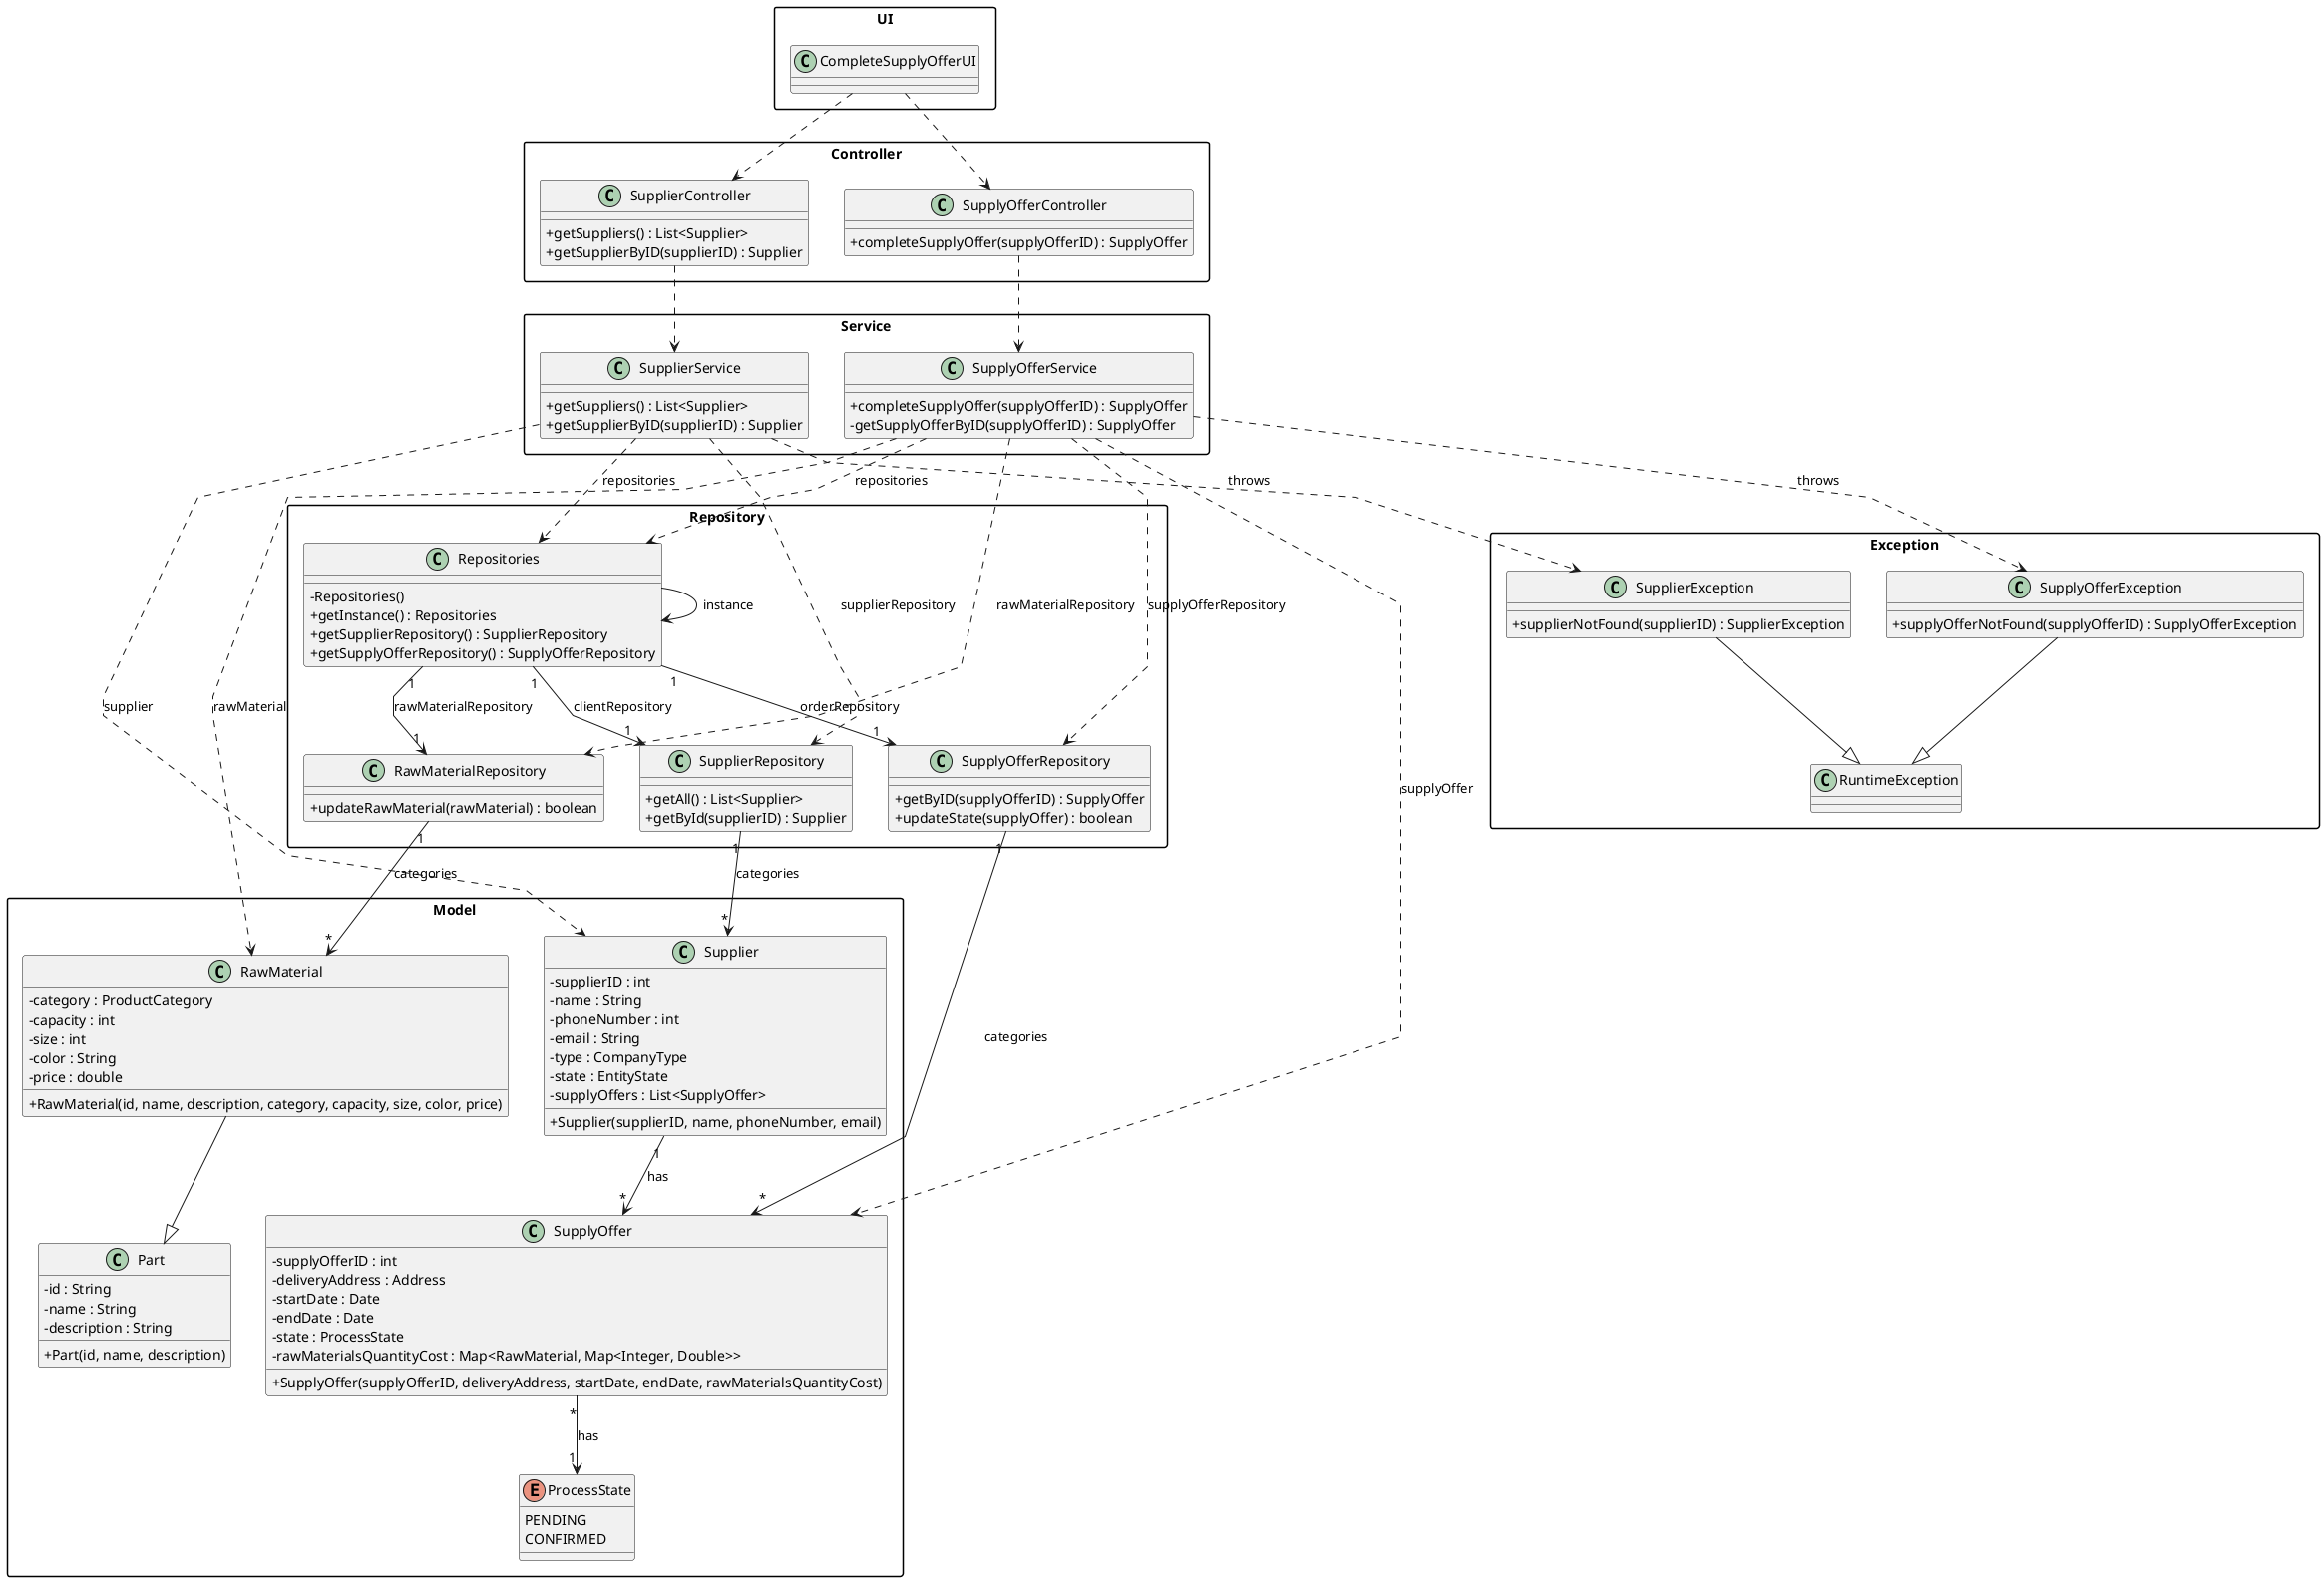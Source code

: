 @startuml
skinparam packageStyle rectangle
skinparam shadowing false
skinparam linetype polyline
skinparam classAttributeIconSize 0

package "UI" {
    class CompleteSupplyOfferUI {
    }
}

package "Controller" {
    class SupplierController {
        +getSuppliers() : List<Supplier>
        +getSupplierByID(supplierID) : Supplier
    }

    class SupplyOfferController {
        +completeSupplyOffer(supplyOfferID) : SupplyOffer
    }
}

package "Service" {
    class SupplierService {
        +getSuppliers() : List<Supplier>
        +getSupplierByID(supplierID) : Supplier
    }

    class SupplyOfferService {
        +completeSupplyOffer(supplyOfferID) : SupplyOffer
        -getSupplyOfferByID(supplyOfferID) : SupplyOffer
    }
}

package "Repository" {
    class Repositories {
        -Repositories()
        +getInstance() : Repositories
        +getSupplierRepository() : SupplierRepository
        +getSupplyOfferRepository() : SupplyOfferRepository
    }

    class SupplierRepository {
        +getAll() : List<Supplier>
        +getById(supplierID) : Supplier
    }

    class SupplyOfferRepository {
        +getByID(supplyOfferID) : SupplyOffer
        +updateState(supplyOffer) : boolean
    }

    class RawMaterialRepository {
        +updateRawMaterial(rawMaterial) : boolean
    }
}

package "Model" {
    class Supplier {
        -supplierID : int
        -name : String
        -phoneNumber : int
        -email : String
        -type : CompanyType
        -state : EntityState
        -supplyOffers : List<SupplyOffer>
        +Supplier(supplierID, name, phoneNumber, email)
    }

    class SupplyOffer {
        -supplyOfferID : int
        -deliveryAddress : Address
        -startDate : Date
        -endDate : Date
        -state : ProcessState
        -rawMaterialsQuantityCost : Map<RawMaterial, Map<Integer, Double>>
        +SupplyOffer(supplyOfferID, deliveryAddress, startDate, endDate, rawMaterialsQuantityCost)
    }

    enum ProcessState {
        PENDING
        CONFIRMED
    }

    class Part {
        -id : String
        -name : String
        -description : String
        +Part(id, name, description)
    }

    class RawMaterial {
        -category : ProductCategory
        -capacity : int
        -size : int
        -color : String
        -price : double
        +RawMaterial(id, name, description, category, capacity, size, color, price)
    }
}

package "Exception" {
    class SupplierException {
        +supplierNotFound(supplierID) : SupplierException
    }

    class SupplyOfferException {
        +supplyOfferNotFound(supplyOfferID) : SupplyOfferException
    }

    class RuntimeException
}


CompleteSupplyOfferUI ..> SupplierController
CompleteSupplyOfferUI ..> SupplyOfferController
SupplierController ..> SupplierService
SupplyOfferController ..> SupplyOfferService
SupplierService ..> Repositories : repositories
SupplyOfferService ..> Repositories : repositories
SupplierService ..> SupplierRepository : supplierRepository
SupplyOfferService ..> SupplyOfferRepository : supplyOfferRepository
SupplyOfferService ..> RawMaterialRepository : rawMaterialRepository
SupplierService ..> Supplier : supplier
SupplyOfferService ..> SupplyOffer : supplyOffer
SupplyOfferService ..> RawMaterial : rawMaterial
Repositories --> Repositories : instance
Repositories "1" --> "1" SupplierRepository : clientRepository
Repositories "1" --> "1" SupplyOfferRepository : orderRepository
Repositories "1" --> "1" RawMaterialRepository : rawMaterialRepository
SupplierRepository "1" --> "*" Supplier : categories
SupplyOfferRepository "1" --> "*" SupplyOffer : categories
RawMaterialRepository "1" --> "*" RawMaterial : categories
RawMaterial --|> Part
Supplier "1" --> "*" SupplyOffer : has
SupplyOffer "*" --> "1" ProcessState : has
SupplierService ..> SupplierException : throws
SupplierException --|> RuntimeException
SupplyOfferService ..> SupplyOfferException : throws
SupplyOfferException --|> RuntimeException

@enduml
